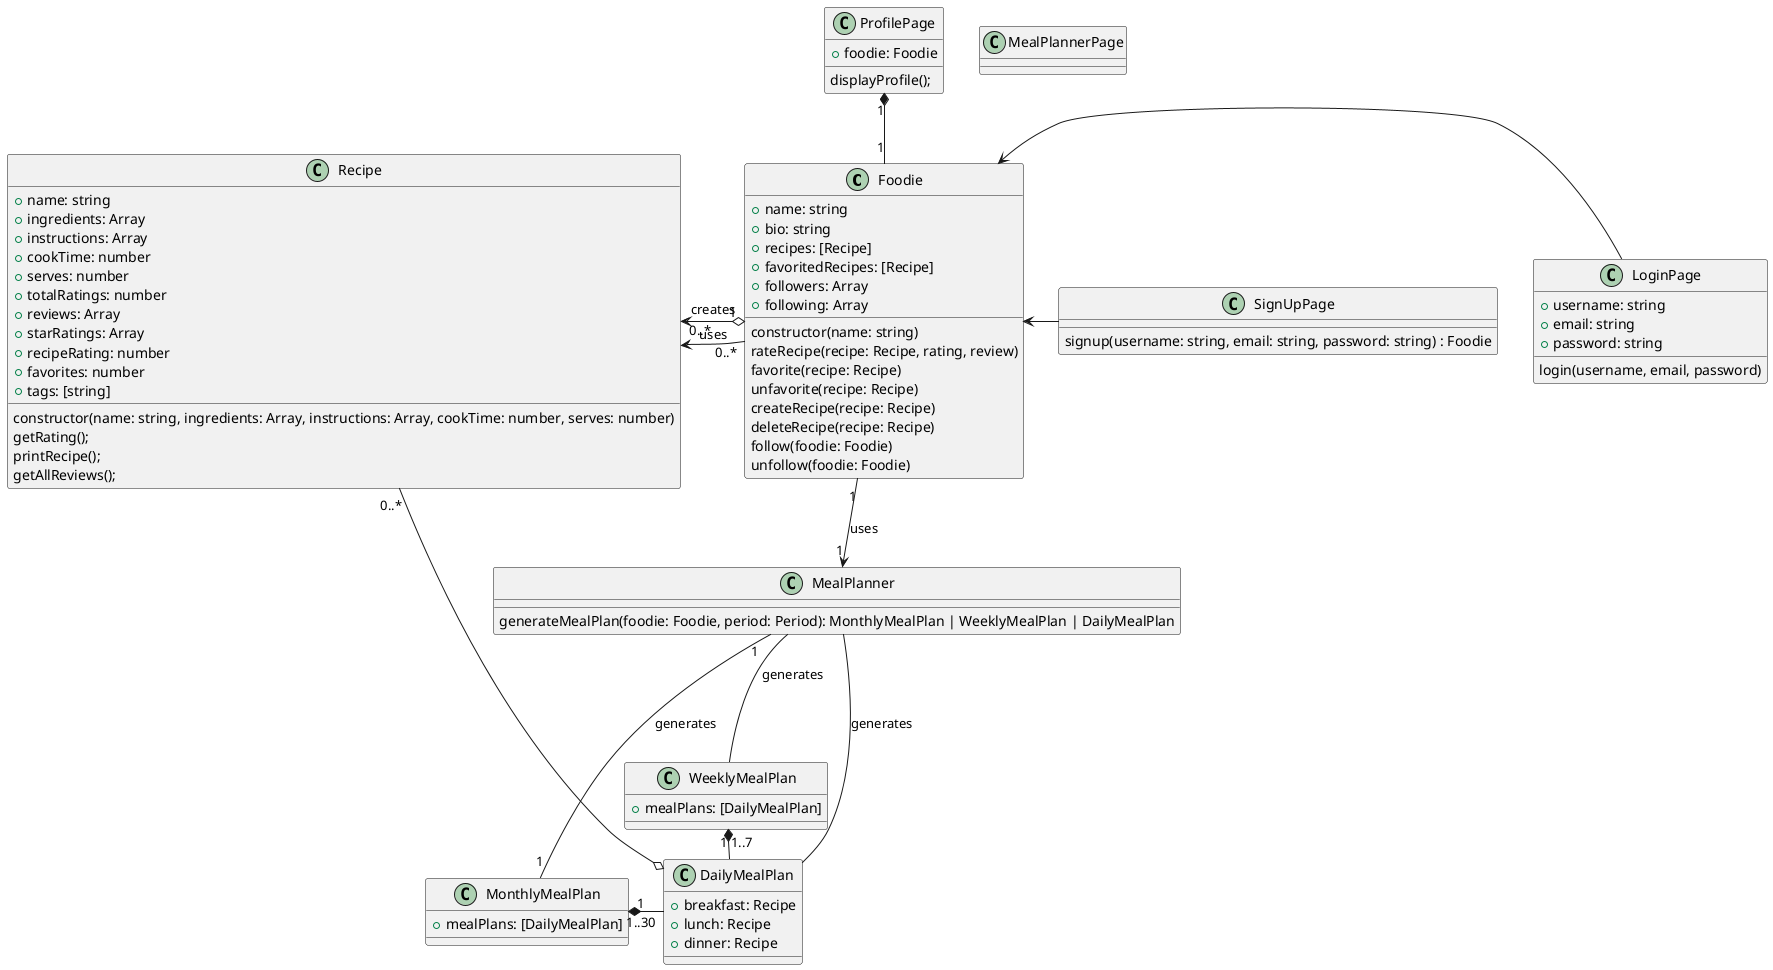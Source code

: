 @startuml Voodie Class Diagram

class Foodie {

    +name: string
    +bio: string
    +recipes: [Recipe]
    +favoritedRecipes: [Recipe]
    +followers: Array
    +following: Array

    constructor(name: string)
    rateRecipe(recipe: Recipe, rating, review)
    favorite(recipe: Recipe)
    unfavorite(recipe: Recipe)
    createRecipe(recipe: Recipe)
    deleteRecipe(recipe: Recipe)
    follow(foodie: Foodie)
    unfollow(foodie: Foodie)
}

class Recipe {
    +name: string
    +ingredients: Array
    +instructions: Array
    +cookTime: number
    +serves: number
    +totalRatings: number
    +reviews: Array
    +starRatings: Array
    +recipeRating: number
    +favorites: number
    +tags: [string]

    constructor(name: string, ingredients: Array, instructions: Array, cookTime: number, serves: number)
    getRating();
    printRecipe();
    getAllReviews();
}

class MealPlannerPage {

}

class MealPlanner {
    generateMealPlan(foodie: Foodie, period: Period): MonthlyMealPlan | WeeklyMealPlan | DailyMealPlan
}

class MonthlyMealPlan {
    +mealPlans: [DailyMealPlan]
}

class WeeklyMealPlan {
    +mealPlans: [DailyMealPlan]
}

class DailyMealPlan {
    +breakfast: Recipe
    +lunch: Recipe
    +dinner: Recipe
}



class LoginPage {
    +username: string
    +email: string
    +password: string

    login(username, email, password)
}

class SignUpPage {

    signup(username: string, email: string, password: string) : Foodie
}

class ProfilePage {
    +foodie: Foodie

    displayProfile();
}

ProfilePage "1" *-- "1" Foodie

Foodie <-right- LoginPage
Foodie <-right- SignUpPage
Foodie "1" o-> "0..*" Recipe : creates
Foodie "1" --> "1" MealPlanner : uses

MealPlanner "1" --- "1" MonthlyMealPlan : generates
MealPlanner -- WeeklyMealPlan : generates
MealPlanner -- DailyMealPlan : generates

MonthlyMealPlan "1" *- "1..30" DailyMealPlan
WeeklyMealPlan "1" *- "1..7" DailyMealPlan

Recipe <- "0..*" Foodie : uses
Recipe "0..*" -o DailyMealPlan

@enduml